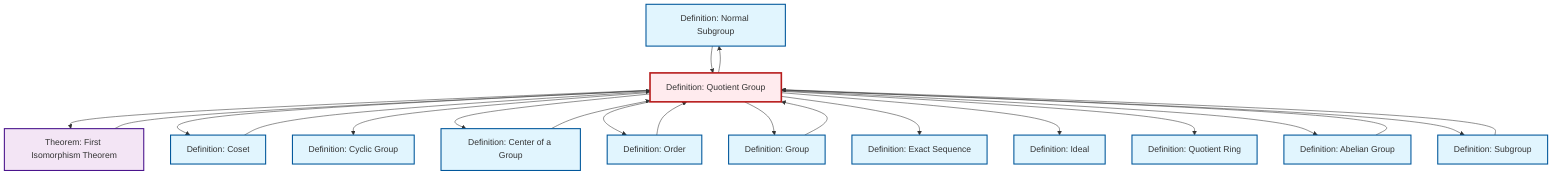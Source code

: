 graph TD
    classDef definition fill:#e1f5fe,stroke:#01579b,stroke-width:2px
    classDef theorem fill:#f3e5f5,stroke:#4a148c,stroke-width:2px
    classDef axiom fill:#fff3e0,stroke:#e65100,stroke-width:2px
    classDef example fill:#e8f5e9,stroke:#1b5e20,stroke-width:2px
    classDef current fill:#ffebee,stroke:#b71c1c,stroke-width:3px
    def-normal-subgroup["Definition: Normal Subgroup"]:::definition
    thm-first-isomorphism["Theorem: First Isomorphism Theorem"]:::theorem
    def-subgroup["Definition: Subgroup"]:::definition
    def-quotient-ring["Definition: Quotient Ring"]:::definition
    def-coset["Definition: Coset"]:::definition
    def-order["Definition: Order"]:::definition
    def-center-of-group["Definition: Center of a Group"]:::definition
    def-cyclic-group["Definition: Cyclic Group"]:::definition
    def-abelian-group["Definition: Abelian Group"]:::definition
    def-exact-sequence["Definition: Exact Sequence"]:::definition
    def-group["Definition: Group"]:::definition
    def-quotient-group["Definition: Quotient Group"]:::definition
    def-ideal["Definition: Ideal"]:::definition
    def-group --> def-quotient-group
    def-order --> def-quotient-group
    thm-first-isomorphism --> def-quotient-group
    def-quotient-group --> thm-first-isomorphism
    def-quotient-group --> def-normal-subgroup
    def-coset --> def-quotient-group
    def-quotient-group --> def-coset
    def-quotient-group --> def-cyclic-group
    def-abelian-group --> def-quotient-group
    def-quotient-group --> def-center-of-group
    def-quotient-group --> def-order
    def-normal-subgroup --> def-quotient-group
    def-quotient-group --> def-group
    def-quotient-group --> def-exact-sequence
    def-quotient-group --> def-ideal
    def-subgroup --> def-quotient-group
    def-quotient-group --> def-quotient-ring
    def-center-of-group --> def-quotient-group
    def-quotient-group --> def-abelian-group
    def-quotient-group --> def-subgroup
    class def-quotient-group current